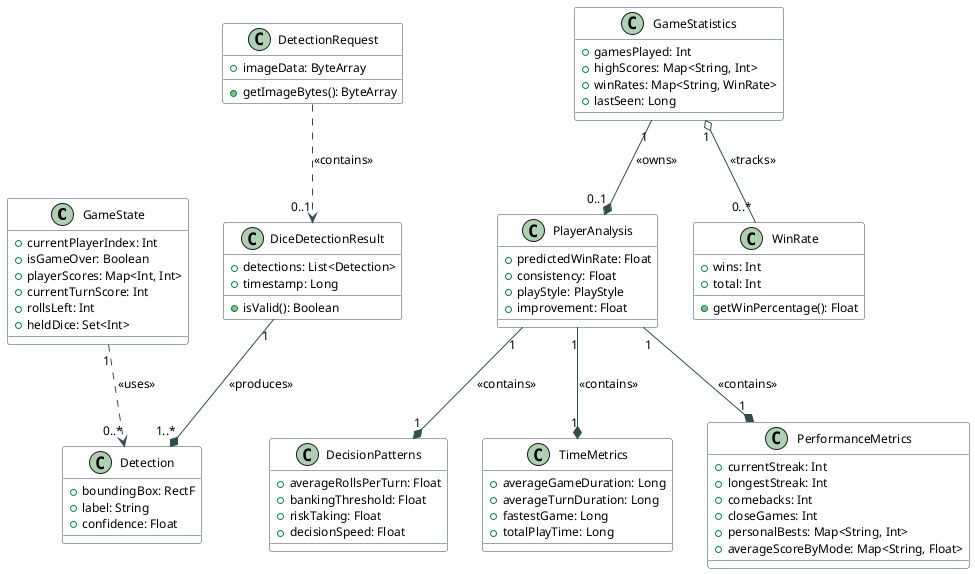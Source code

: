 @startuml models_diagram

' Styling
skinparam class {
    BackgroundColor White
    BorderColor DarkSlateGray
    ArrowColor DarkSlateGray
    FontSize 12
    AttributeFontSize 12
}

skinparam arrow {
    MessageAlign center
    FontSize 12
}

' Core Game State
class GameState {
    + currentPlayerIndex: Int
    + isGameOver: Boolean
    + playerScores: Map<Int, Int>
    + currentTurnScore: Int
    + rollsLeft: Int
    + heldDice: Set<Int>
}

' Statistics and Analysis
class GameStatistics {
    + gamesPlayed: Int
    + highScores: Map<String, Int>
    + winRates: Map<String, WinRate>
    + lastSeen: Long
}

class PlayerAnalysis {
    + predictedWinRate: Float
    + consistency: Float
    + playStyle: PlayStyle
    + improvement: Float
}

class DecisionPatterns {
    + averageRollsPerTurn: Float
    + bankingThreshold: Float
    + riskTaking: Float
    + decisionSpeed: Float
}

class WinRate {
    + wins: Int
    + total: Int
    + getWinPercentage(): Float
}

class TimeMetrics {
    + averageGameDuration: Long
    + averageTurnDuration: Long
    + fastestGame: Long
    + totalPlayTime: Long
}

class PerformanceMetrics {
    + currentStreak: Int
    + longestStreak: Int
    + comebacks: Int
    + closeGames: Int
    + personalBests: Map<String, Int>
    + averageScoreByMode: Map<String, Float>
}

' Detection Related
class Detection {
    + boundingBox: RectF
    + label: String
    + confidence: Float
}

class DiceDetectionResult {
    + detections: List<Detection>
    + timestamp: Long
    + isValid(): Boolean
}

class DetectionRequest {
    + imageData: ByteArray
    + getImageBytes(): ByteArray
}

' Relationships
GameStatistics "1" --* "0..1" PlayerAnalysis : <<owns >>
PlayerAnalysis "1" --* "1" DecisionPatterns : <<contains >>
PlayerAnalysis "1" --* "1" TimeMetrics : <<contains >>
PlayerAnalysis "1" --* "1" PerformanceMetrics : <<contains >>
GameStatistics "1" o-- "0..*" WinRate : <<tracks >>
DetectionRequest ..> "0..1" DiceDetectionResult : <<contains >>
DiceDetectionResult "1" --* "1..*" Detection: <<produces>>
GameState "1" ..> "0..*" Detection : <<uses >>

@enduml 